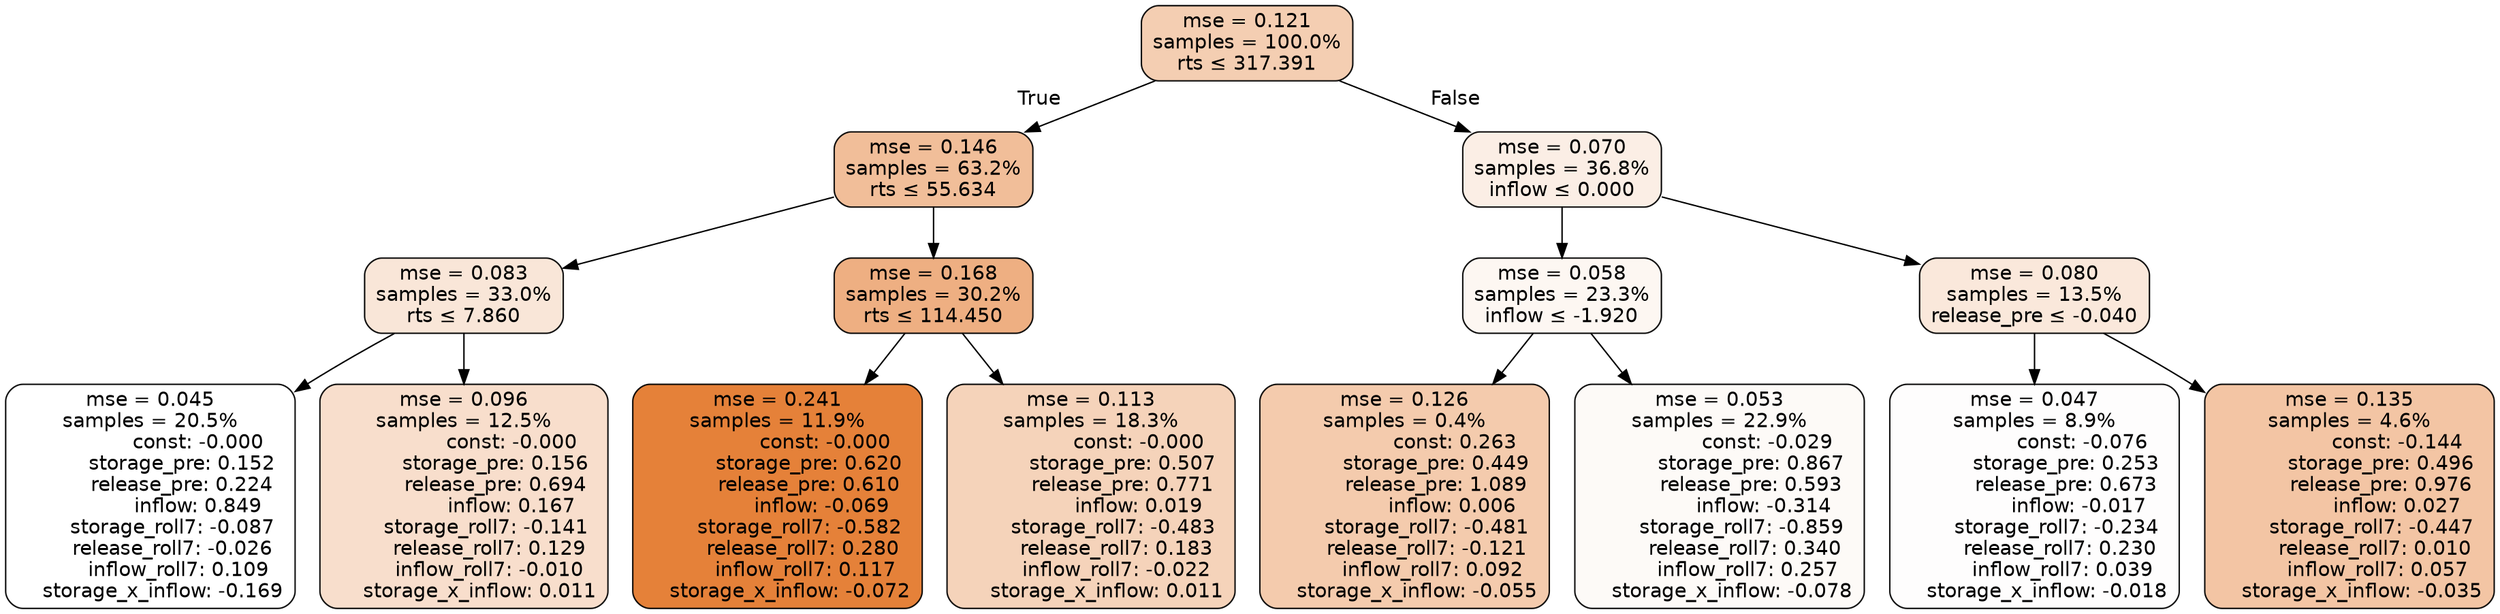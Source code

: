 digraph tree {
bgcolor="transparent"
node [shape=rectangle, style="filled, rounded", color="black", fontname=helvetica] ;
edge [fontname=helvetica] ;
	"0" [label="mse = 0.121
samples = 100.0%
rts &le; 317.391", fillcolor="#f4ceb2"]
	"1" [label="mse = 0.146
samples = 63.2%
rts &le; 55.634", fillcolor="#f1be99"]
	"2" [label="mse = 0.083
samples = 33.0%
rts &le; 7.860", fillcolor="#f9e6d8"]
	"3" [label="mse = 0.045
samples = 20.5%
               const: -0.000
          storage_pre: 0.152
          release_pre: 0.224
               inflow: 0.849
       storage_roll7: -0.087
       release_roll7: -0.026
         inflow_roll7: 0.109
    storage_x_inflow: -0.169", fillcolor="#ffffff"]
	"4" [label="mse = 0.096
samples = 12.5%
               const: -0.000
          storage_pre: 0.156
          release_pre: 0.694
               inflow: 0.167
       storage_roll7: -0.141
        release_roll7: 0.129
        inflow_roll7: -0.010
     storage_x_inflow: 0.011", fillcolor="#f8decc"]
	"5" [label="mse = 0.168
samples = 30.2%
rts &le; 114.450", fillcolor="#eeaf82"]
	"6" [label="mse = 0.241
samples = 11.9%
               const: -0.000
          storage_pre: 0.620
          release_pre: 0.610
              inflow: -0.069
       storage_roll7: -0.582
        release_roll7: 0.280
         inflow_roll7: 0.117
    storage_x_inflow: -0.072", fillcolor="#e58139"]
	"7" [label="mse = 0.113
samples = 18.3%
               const: -0.000
          storage_pre: 0.507
          release_pre: 0.771
               inflow: 0.019
       storage_roll7: -0.483
        release_roll7: 0.183
        inflow_roll7: -0.022
     storage_x_inflow: 0.011", fillcolor="#f5d3ba"]
	"8" [label="mse = 0.070
samples = 36.8%
inflow &le; 0.000", fillcolor="#fbeee5"]
	"9" [label="mse = 0.058
samples = 23.3%
inflow &le; -1.920", fillcolor="#fdf7f2"]
	"10" [label="mse = 0.126
samples = 0.4%
                const: 0.263
          storage_pre: 0.449
          release_pre: 1.089
               inflow: 0.006
       storage_roll7: -0.481
       release_roll7: -0.121
         inflow_roll7: 0.092
    storage_x_inflow: -0.055", fillcolor="#f4cbad"]
	"11" [label="mse = 0.053
samples = 22.9%
               const: -0.029
          storage_pre: 0.867
          release_pre: 0.593
              inflow: -0.314
       storage_roll7: -0.859
        release_roll7: 0.340
         inflow_roll7: 0.257
    storage_x_inflow: -0.078", fillcolor="#fdfaf7"]
	"12" [label="mse = 0.080
samples = 13.5%
release_pre &le; -0.040", fillcolor="#fae8db"]
	"13" [label="mse = 0.047
samples = 8.9%
               const: -0.076
          storage_pre: 0.253
          release_pre: 0.673
              inflow: -0.017
       storage_roll7: -0.234
        release_roll7: 0.230
         inflow_roll7: 0.039
    storage_x_inflow: -0.018", fillcolor="#fefdfd"]
	"14" [label="mse = 0.135
samples = 4.6%
               const: -0.144
          storage_pre: 0.496
          release_pre: 0.976
               inflow: 0.027
       storage_roll7: -0.447
        release_roll7: 0.010
         inflow_roll7: 0.057
    storage_x_inflow: -0.035", fillcolor="#f3c5a4"]

	"0" -> "1" [labeldistance=2.5, labelangle=45, headlabel="True"]
	"1" -> "2"
	"2" -> "3"
	"2" -> "4"
	"1" -> "5"
	"5" -> "6"
	"5" -> "7"
	"0" -> "8" [labeldistance=2.5, labelangle=-45, headlabel="False"]
	"8" -> "9"
	"9" -> "10"
	"9" -> "11"
	"8" -> "12"
	"12" -> "13"
	"12" -> "14"
}